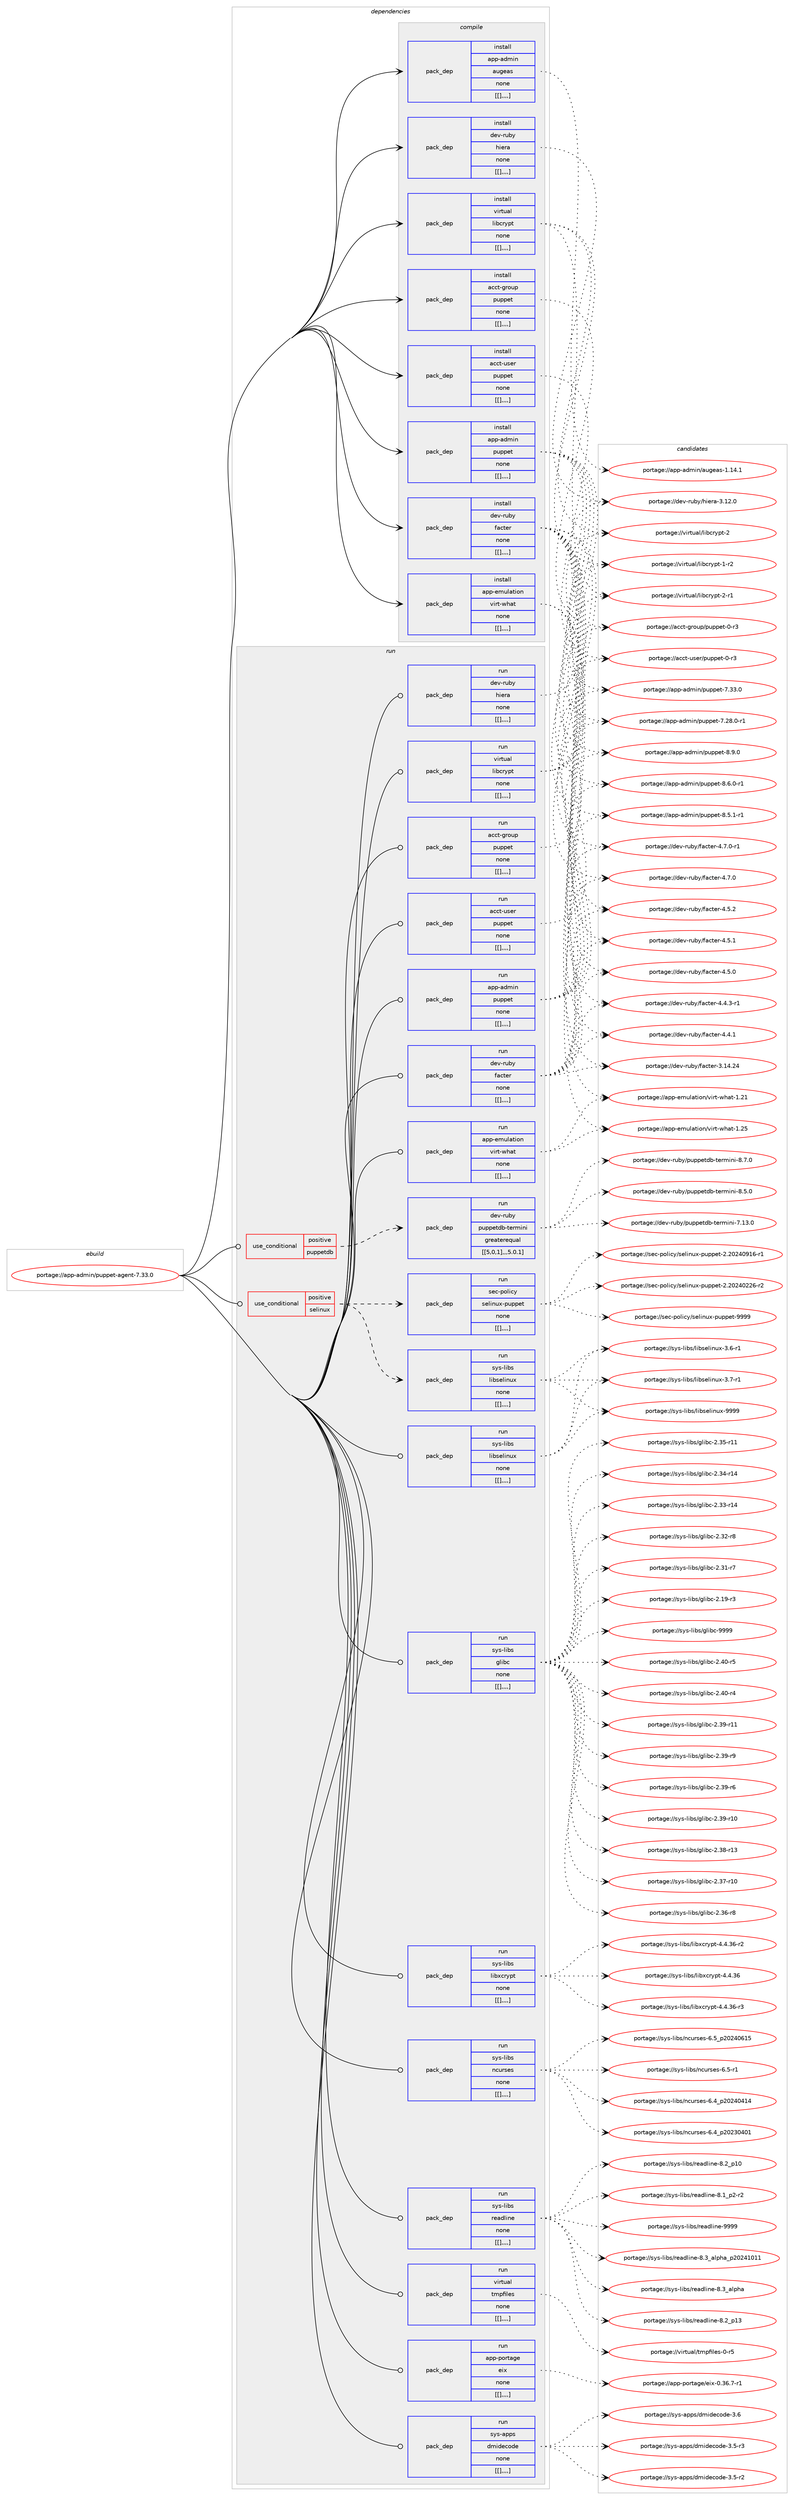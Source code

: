 digraph prolog {

# *************
# Graph options
# *************

newrank=true;
concentrate=true;
compound=true;
graph [rankdir=LR,fontname=Helvetica,fontsize=10,ranksep=1.5];#, ranksep=2.5, nodesep=0.2];
edge  [arrowhead=vee];
node  [fontname=Helvetica,fontsize=10];

# **********
# The ebuild
# **********

subgraph cluster_leftcol {
color=gray;
label=<<i>ebuild</i>>;
id [label="portage://app-admin/puppet-agent-7.33.0", color=red, width=4, href="../app-admin/puppet-agent-7.33.0.svg"];
}

# ****************
# The dependencies
# ****************

subgraph cluster_midcol {
color=gray;
label=<<i>dependencies</i>>;
subgraph cluster_compile {
fillcolor="#eeeeee";
style=filled;
label=<<i>compile</i>>;
subgraph pack2386 {
dependency3068 [label=<<TABLE BORDER="0" CELLBORDER="1" CELLSPACING="0" CELLPADDING="4" WIDTH="220"><TR><TD ROWSPAN="6" CELLPADDING="30">pack_dep</TD></TR><TR><TD WIDTH="110">install</TD></TR><TR><TD>acct-group</TD></TR><TR><TD>puppet</TD></TR><TR><TD>none</TD></TR><TR><TD>[[],,,,]</TD></TR></TABLE>>, shape=none, color=blue];
}
id:e -> dependency3068:w [weight=20,style="solid",arrowhead="vee"];
subgraph pack2415 {
dependency3106 [label=<<TABLE BORDER="0" CELLBORDER="1" CELLSPACING="0" CELLPADDING="4" WIDTH="220"><TR><TD ROWSPAN="6" CELLPADDING="30">pack_dep</TD></TR><TR><TD WIDTH="110">install</TD></TR><TR><TD>acct-user</TD></TR><TR><TD>puppet</TD></TR><TR><TD>none</TD></TR><TR><TD>[[],,,,]</TD></TR></TABLE>>, shape=none, color=blue];
}
id:e -> dependency3106:w [weight=20,style="solid",arrowhead="vee"];
subgraph pack2434 {
dependency3133 [label=<<TABLE BORDER="0" CELLBORDER="1" CELLSPACING="0" CELLPADDING="4" WIDTH="220"><TR><TD ROWSPAN="6" CELLPADDING="30">pack_dep</TD></TR><TR><TD WIDTH="110">install</TD></TR><TR><TD>app-admin</TD></TR><TR><TD>augeas</TD></TR><TR><TD>none</TD></TR><TR><TD>[[],,,,]</TD></TR></TABLE>>, shape=none, color=blue];
}
id:e -> dependency3133:w [weight=20,style="solid",arrowhead="vee"];
subgraph pack2467 {
dependency3174 [label=<<TABLE BORDER="0" CELLBORDER="1" CELLSPACING="0" CELLPADDING="4" WIDTH="220"><TR><TD ROWSPAN="6" CELLPADDING="30">pack_dep</TD></TR><TR><TD WIDTH="110">install</TD></TR><TR><TD>app-emulation</TD></TR><TR><TD>virt-what</TD></TR><TR><TD>none</TD></TR><TR><TD>[[],,,,]</TD></TR></TABLE>>, shape=none, color=blue];
}
id:e -> dependency3174:w [weight=20,style="solid",arrowhead="vee"];
subgraph pack2503 {
dependency3197 [label=<<TABLE BORDER="0" CELLBORDER="1" CELLSPACING="0" CELLPADDING="4" WIDTH="220"><TR><TD ROWSPAN="6" CELLPADDING="30">pack_dep</TD></TR><TR><TD WIDTH="110">install</TD></TR><TR><TD>virtual</TD></TR><TR><TD>libcrypt</TD></TR><TR><TD>none</TD></TR><TR><TD>[[],,,,]</TD></TR></TABLE>>, shape=none, color=blue];
}
id:e -> dependency3197:w [weight=20,style="solid",arrowhead="vee"];
subgraph pack2508 {
dependency3202 [label=<<TABLE BORDER="0" CELLBORDER="1" CELLSPACING="0" CELLPADDING="4" WIDTH="220"><TR><TD ROWSPAN="6" CELLPADDING="30">pack_dep</TD></TR><TR><TD WIDTH="110">install</TD></TR><TR><TD>app-admin</TD></TR><TR><TD>puppet</TD></TR><TR><TD>none</TD></TR><TR><TD>[[],,,,]</TD></TR></TABLE>>, shape=none, color=blue];
}
id:e -> dependency3202:w [weight=20,style="solid",arrowhead="vee"];
subgraph pack2553 {
dependency3313 [label=<<TABLE BORDER="0" CELLBORDER="1" CELLSPACING="0" CELLPADDING="4" WIDTH="220"><TR><TD ROWSPAN="6" CELLPADDING="30">pack_dep</TD></TR><TR><TD WIDTH="110">install</TD></TR><TR><TD>dev-ruby</TD></TR><TR><TD>facter</TD></TR><TR><TD>none</TD></TR><TR><TD>[[],,,,]</TD></TR></TABLE>>, shape=none, color=blue];
}
id:e -> dependency3313:w [weight=20,style="solid",arrowhead="vee"];
subgraph pack2602 {
dependency3413 [label=<<TABLE BORDER="0" CELLBORDER="1" CELLSPACING="0" CELLPADDING="4" WIDTH="220"><TR><TD ROWSPAN="6" CELLPADDING="30">pack_dep</TD></TR><TR><TD WIDTH="110">install</TD></TR><TR><TD>dev-ruby</TD></TR><TR><TD>hiera</TD></TR><TR><TD>none</TD></TR><TR><TD>[[],,,,]</TD></TR></TABLE>>, shape=none, color=blue];
}
id:e -> dependency3413:w [weight=20,style="solid",arrowhead="vee"];
}
subgraph cluster_compileandrun {
fillcolor="#eeeeee";
style=filled;
label=<<i>compile and run</i>>;
}
subgraph cluster_run {
fillcolor="#eeeeee";
style=filled;
label=<<i>run</i>>;
subgraph cond770 {
dependency3433 [label=<<TABLE BORDER="0" CELLBORDER="1" CELLSPACING="0" CELLPADDING="4"><TR><TD ROWSPAN="3" CELLPADDING="10">use_conditional</TD></TR><TR><TD>positive</TD></TR><TR><TD>puppetdb</TD></TR></TABLE>>, shape=none, color=red];
subgraph pack2673 {
dependency3475 [label=<<TABLE BORDER="0" CELLBORDER="1" CELLSPACING="0" CELLPADDING="4" WIDTH="220"><TR><TD ROWSPAN="6" CELLPADDING="30">pack_dep</TD></TR><TR><TD WIDTH="110">run</TD></TR><TR><TD>dev-ruby</TD></TR><TR><TD>puppetdb-termini</TD></TR><TR><TD>greaterequal</TD></TR><TR><TD>[[5,0,1],,,5.0.1]</TD></TR></TABLE>>, shape=none, color=blue];
}
dependency3433:e -> dependency3475:w [weight=20,style="dashed",arrowhead="vee"];
}
id:e -> dependency3433:w [weight=20,style="solid",arrowhead="odot"];
subgraph cond779 {
dependency3525 [label=<<TABLE BORDER="0" CELLBORDER="1" CELLSPACING="0" CELLPADDING="4"><TR><TD ROWSPAN="3" CELLPADDING="10">use_conditional</TD></TR><TR><TD>positive</TD></TR><TR><TD>selinux</TD></TR></TABLE>>, shape=none, color=red];
subgraph pack2750 {
dependency3679 [label=<<TABLE BORDER="0" CELLBORDER="1" CELLSPACING="0" CELLPADDING="4" WIDTH="220"><TR><TD ROWSPAN="6" CELLPADDING="30">pack_dep</TD></TR><TR><TD WIDTH="110">run</TD></TR><TR><TD>sys-libs</TD></TR><TR><TD>libselinux</TD></TR><TR><TD>none</TD></TR><TR><TD>[[],,,,]</TD></TR></TABLE>>, shape=none, color=blue];
}
dependency3525:e -> dependency3679:w [weight=20,style="dashed",arrowhead="vee"];
subgraph pack2895 {
dependency3812 [label=<<TABLE BORDER="0" CELLBORDER="1" CELLSPACING="0" CELLPADDING="4" WIDTH="220"><TR><TD ROWSPAN="6" CELLPADDING="30">pack_dep</TD></TR><TR><TD WIDTH="110">run</TD></TR><TR><TD>sec-policy</TD></TR><TR><TD>selinux-puppet</TD></TR><TR><TD>none</TD></TR><TR><TD>[[],,,,]</TD></TR></TABLE>>, shape=none, color=blue];
}
dependency3525:e -> dependency3812:w [weight=20,style="dashed",arrowhead="vee"];
}
id:e -> dependency3525:w [weight=20,style="solid",arrowhead="odot"];
subgraph pack2947 {
dependency3850 [label=<<TABLE BORDER="0" CELLBORDER="1" CELLSPACING="0" CELLPADDING="4" WIDTH="220"><TR><TD ROWSPAN="6" CELLPADDING="30">pack_dep</TD></TR><TR><TD WIDTH="110">run</TD></TR><TR><TD>acct-group</TD></TR><TR><TD>puppet</TD></TR><TR><TD>none</TD></TR><TR><TD>[[],,,,]</TD></TR></TABLE>>, shape=none, color=blue];
}
id:e -> dependency3850:w [weight=20,style="solid",arrowhead="odot"];
subgraph pack2971 {
dependency3872 [label=<<TABLE BORDER="0" CELLBORDER="1" CELLSPACING="0" CELLPADDING="4" WIDTH="220"><TR><TD ROWSPAN="6" CELLPADDING="30">pack_dep</TD></TR><TR><TD WIDTH="110">run</TD></TR><TR><TD>acct-user</TD></TR><TR><TD>puppet</TD></TR><TR><TD>none</TD></TR><TR><TD>[[],,,,]</TD></TR></TABLE>>, shape=none, color=blue];
}
id:e -> dependency3872:w [weight=20,style="solid",arrowhead="odot"];
subgraph pack2980 {
dependency3896 [label=<<TABLE BORDER="0" CELLBORDER="1" CELLSPACING="0" CELLPADDING="4" WIDTH="220"><TR><TD ROWSPAN="6" CELLPADDING="30">pack_dep</TD></TR><TR><TD WIDTH="110">run</TD></TR><TR><TD>app-emulation</TD></TR><TR><TD>virt-what</TD></TR><TR><TD>none</TD></TR><TR><TD>[[],,,,]</TD></TR></TABLE>>, shape=none, color=blue];
}
id:e -> dependency3896:w [weight=20,style="solid",arrowhead="odot"];
subgraph pack2983 {
dependency3900 [label=<<TABLE BORDER="0" CELLBORDER="1" CELLSPACING="0" CELLPADDING="4" WIDTH="220"><TR><TD ROWSPAN="6" CELLPADDING="30">pack_dep</TD></TR><TR><TD WIDTH="110">run</TD></TR><TR><TD>app-portage</TD></TR><TR><TD>eix</TD></TR><TR><TD>none</TD></TR><TR><TD>[[],,,,]</TD></TR></TABLE>>, shape=none, color=blue];
}
id:e -> dependency3900:w [weight=20,style="solid",arrowhead="odot"];
subgraph pack3000 {
dependency3949 [label=<<TABLE BORDER="0" CELLBORDER="1" CELLSPACING="0" CELLPADDING="4" WIDTH="220"><TR><TD ROWSPAN="6" CELLPADDING="30">pack_dep</TD></TR><TR><TD WIDTH="110">run</TD></TR><TR><TD>sys-apps</TD></TR><TR><TD>dmidecode</TD></TR><TR><TD>none</TD></TR><TR><TD>[[],,,,]</TD></TR></TABLE>>, shape=none, color=blue];
}
id:e -> dependency3949:w [weight=20,style="solid",arrowhead="odot"];
subgraph pack3026 {
dependency3952 [label=<<TABLE BORDER="0" CELLBORDER="1" CELLSPACING="0" CELLPADDING="4" WIDTH="220"><TR><TD ROWSPAN="6" CELLPADDING="30">pack_dep</TD></TR><TR><TD WIDTH="110">run</TD></TR><TR><TD>sys-libs</TD></TR><TR><TD>glibc</TD></TR><TR><TD>none</TD></TR><TR><TD>[[],,,,]</TD></TR></TABLE>>, shape=none, color=blue];
}
id:e -> dependency3952:w [weight=20,style="solid",arrowhead="odot"];
subgraph pack3043 {
dependency3983 [label=<<TABLE BORDER="0" CELLBORDER="1" CELLSPACING="0" CELLPADDING="4" WIDTH="220"><TR><TD ROWSPAN="6" CELLPADDING="30">pack_dep</TD></TR><TR><TD WIDTH="110">run</TD></TR><TR><TD>sys-libs</TD></TR><TR><TD>libselinux</TD></TR><TR><TD>none</TD></TR><TR><TD>[[],,,,]</TD></TR></TABLE>>, shape=none, color=blue];
}
id:e -> dependency3983:w [weight=20,style="solid",arrowhead="odot"];
subgraph pack3066 {
dependency4027 [label=<<TABLE BORDER="0" CELLBORDER="1" CELLSPACING="0" CELLPADDING="4" WIDTH="220"><TR><TD ROWSPAN="6" CELLPADDING="30">pack_dep</TD></TR><TR><TD WIDTH="110">run</TD></TR><TR><TD>sys-libs</TD></TR><TR><TD>libxcrypt</TD></TR><TR><TD>none</TD></TR><TR><TD>[[],,,,]</TD></TR></TABLE>>, shape=none, color=blue];
}
id:e -> dependency4027:w [weight=20,style="solid",arrowhead="odot"];
subgraph pack3100 {
dependency4101 [label=<<TABLE BORDER="0" CELLBORDER="1" CELLSPACING="0" CELLPADDING="4" WIDTH="220"><TR><TD ROWSPAN="6" CELLPADDING="30">pack_dep</TD></TR><TR><TD WIDTH="110">run</TD></TR><TR><TD>sys-libs</TD></TR><TR><TD>ncurses</TD></TR><TR><TD>none</TD></TR><TR><TD>[[],,,,]</TD></TR></TABLE>>, shape=none, color=blue];
}
id:e -> dependency4101:w [weight=20,style="solid",arrowhead="odot"];
subgraph pack3154 {
dependency4139 [label=<<TABLE BORDER="0" CELLBORDER="1" CELLSPACING="0" CELLPADDING="4" WIDTH="220"><TR><TD ROWSPAN="6" CELLPADDING="30">pack_dep</TD></TR><TR><TD WIDTH="110">run</TD></TR><TR><TD>sys-libs</TD></TR><TR><TD>readline</TD></TR><TR><TD>none</TD></TR><TR><TD>[[],,,,]</TD></TR></TABLE>>, shape=none, color=blue];
}
id:e -> dependency4139:w [weight=20,style="solid",arrowhead="odot"];
subgraph pack3173 {
dependency4227 [label=<<TABLE BORDER="0" CELLBORDER="1" CELLSPACING="0" CELLPADDING="4" WIDTH="220"><TR><TD ROWSPAN="6" CELLPADDING="30">pack_dep</TD></TR><TR><TD WIDTH="110">run</TD></TR><TR><TD>virtual</TD></TR><TR><TD>libcrypt</TD></TR><TR><TD>none</TD></TR><TR><TD>[[],,,,]</TD></TR></TABLE>>, shape=none, color=blue];
}
id:e -> dependency4227:w [weight=20,style="solid",arrowhead="odot"];
subgraph pack3218 {
dependency4249 [label=<<TABLE BORDER="0" CELLBORDER="1" CELLSPACING="0" CELLPADDING="4" WIDTH="220"><TR><TD ROWSPAN="6" CELLPADDING="30">pack_dep</TD></TR><TR><TD WIDTH="110">run</TD></TR><TR><TD>virtual</TD></TR><TR><TD>tmpfiles</TD></TR><TR><TD>none</TD></TR><TR><TD>[[],,,,]</TD></TR></TABLE>>, shape=none, color=blue];
}
id:e -> dependency4249:w [weight=20,style="solid",arrowhead="odot"];
subgraph pack3235 {
dependency4295 [label=<<TABLE BORDER="0" CELLBORDER="1" CELLSPACING="0" CELLPADDING="4" WIDTH="220"><TR><TD ROWSPAN="6" CELLPADDING="30">pack_dep</TD></TR><TR><TD WIDTH="110">run</TD></TR><TR><TD>app-admin</TD></TR><TR><TD>puppet</TD></TR><TR><TD>none</TD></TR><TR><TD>[[],,,,]</TD></TR></TABLE>>, shape=none, color=blue];
}
id:e -> dependency4295:w [weight=20,style="solid",arrowhead="odot"];
subgraph pack3262 {
dependency4317 [label=<<TABLE BORDER="0" CELLBORDER="1" CELLSPACING="0" CELLPADDING="4" WIDTH="220"><TR><TD ROWSPAN="6" CELLPADDING="30">pack_dep</TD></TR><TR><TD WIDTH="110">run</TD></TR><TR><TD>dev-ruby</TD></TR><TR><TD>facter</TD></TR><TR><TD>none</TD></TR><TR><TD>[[],,,,]</TD></TR></TABLE>>, shape=none, color=blue];
}
id:e -> dependency4317:w [weight=20,style="solid",arrowhead="odot"];
subgraph pack3291 {
dependency4355 [label=<<TABLE BORDER="0" CELLBORDER="1" CELLSPACING="0" CELLPADDING="4" WIDTH="220"><TR><TD ROWSPAN="6" CELLPADDING="30">pack_dep</TD></TR><TR><TD WIDTH="110">run</TD></TR><TR><TD>dev-ruby</TD></TR><TR><TD>hiera</TD></TR><TR><TD>none</TD></TR><TR><TD>[[],,,,]</TD></TR></TABLE>>, shape=none, color=blue];
}
id:e -> dependency4355:w [weight=20,style="solid",arrowhead="odot"];
}
}

# **************
# The candidates
# **************

subgraph cluster_choices {
rank=same;
color=gray;
label=<<i>candidates</i>>;

subgraph choice2706 {
color=black;
nodesep=1;
choice979999116451031141111171124711211711211210111645484511451 [label="portage://acct-group/puppet-0-r3", color=red, width=4,href="../acct-group/puppet-0-r3.svg"];
dependency3068:e -> choice979999116451031141111171124711211711211210111645484511451:w [style=dotted,weight="100"];
}
subgraph choice2726 {
color=black;
nodesep=1;
choice979999116451171151011144711211711211210111645484511451 [label="portage://acct-user/puppet-0-r3", color=red, width=4,href="../acct-user/puppet-0-r3.svg"];
dependency3106:e -> choice979999116451171151011144711211711211210111645484511451:w [style=dotted,weight="100"];
}
subgraph choice2727 {
color=black;
nodesep=1;
choice97112112459710010910511047971171031019711545494649524649 [label="portage://app-admin/augeas-1.14.1", color=red, width=4,href="../app-admin/augeas-1.14.1.svg"];
dependency3133:e -> choice97112112459710010910511047971171031019711545494649524649:w [style=dotted,weight="100"];
}
subgraph choice2729 {
color=black;
nodesep=1;
choice9711211245101109117108971161051111104711810511411645119104971164549465053 [label="portage://app-emulation/virt-what-1.25", color=red, width=4,href="../app-emulation/virt-what-1.25.svg"];
choice9711211245101109117108971161051111104711810511411645119104971164549465049 [label="portage://app-emulation/virt-what-1.21", color=red, width=4,href="../app-emulation/virt-what-1.21.svg"];
dependency3174:e -> choice9711211245101109117108971161051111104711810511411645119104971164549465053:w [style=dotted,weight="100"];
dependency3174:e -> choice9711211245101109117108971161051111104711810511411645119104971164549465049:w [style=dotted,weight="100"];
}
subgraph choice2738 {
color=black;
nodesep=1;
choice1181051141161179710847108105989911412111211645504511449 [label="portage://virtual/libcrypt-2-r1", color=red, width=4,href="../virtual/libcrypt-2-r1.svg"];
choice118105114116117971084710810598991141211121164550 [label="portage://virtual/libcrypt-2", color=red, width=4,href="../virtual/libcrypt-2.svg"];
choice1181051141161179710847108105989911412111211645494511450 [label="portage://virtual/libcrypt-1-r2", color=red, width=4,href="../virtual/libcrypt-1-r2.svg"];
dependency3197:e -> choice1181051141161179710847108105989911412111211645504511449:w [style=dotted,weight="100"];
dependency3197:e -> choice118105114116117971084710810598991141211121164550:w [style=dotted,weight="100"];
dependency3197:e -> choice1181051141161179710847108105989911412111211645494511450:w [style=dotted,weight="100"];
}
subgraph choice2761 {
color=black;
nodesep=1;
choice97112112459710010910511047112117112112101116455646574648 [label="portage://app-admin/puppet-8.9.0", color=red, width=4,href="../app-admin/puppet-8.9.0.svg"];
choice971121124597100109105110471121171121121011164556465446484511449 [label="portage://app-admin/puppet-8.6.0-r1", color=red, width=4,href="../app-admin/puppet-8.6.0-r1.svg"];
choice971121124597100109105110471121171121121011164556465346494511449 [label="portage://app-admin/puppet-8.5.1-r1", color=red, width=4,href="../app-admin/puppet-8.5.1-r1.svg"];
choice9711211245971001091051104711211711211210111645554651514648 [label="portage://app-admin/puppet-7.33.0", color=red, width=4,href="../app-admin/puppet-7.33.0.svg"];
choice97112112459710010910511047112117112112101116455546505646484511449 [label="portage://app-admin/puppet-7.28.0-r1", color=red, width=4,href="../app-admin/puppet-7.28.0-r1.svg"];
dependency3202:e -> choice97112112459710010910511047112117112112101116455646574648:w [style=dotted,weight="100"];
dependency3202:e -> choice971121124597100109105110471121171121121011164556465446484511449:w [style=dotted,weight="100"];
dependency3202:e -> choice971121124597100109105110471121171121121011164556465346494511449:w [style=dotted,weight="100"];
dependency3202:e -> choice9711211245971001091051104711211711211210111645554651514648:w [style=dotted,weight="100"];
dependency3202:e -> choice97112112459710010910511047112117112112101116455546505646484511449:w [style=dotted,weight="100"];
}
subgraph choice2776 {
color=black;
nodesep=1;
choice10010111845114117981214710297991161011144552465546484511449 [label="portage://dev-ruby/facter-4.7.0-r1", color=red, width=4,href="../dev-ruby/facter-4.7.0-r1.svg"];
choice1001011184511411798121471029799116101114455246554648 [label="portage://dev-ruby/facter-4.7.0", color=red, width=4,href="../dev-ruby/facter-4.7.0.svg"];
choice1001011184511411798121471029799116101114455246534650 [label="portage://dev-ruby/facter-4.5.2", color=red, width=4,href="../dev-ruby/facter-4.5.2.svg"];
choice1001011184511411798121471029799116101114455246534649 [label="portage://dev-ruby/facter-4.5.1", color=red, width=4,href="../dev-ruby/facter-4.5.1.svg"];
choice1001011184511411798121471029799116101114455246534648 [label="portage://dev-ruby/facter-4.5.0", color=red, width=4,href="../dev-ruby/facter-4.5.0.svg"];
choice10010111845114117981214710297991161011144552465246514511449 [label="portage://dev-ruby/facter-4.4.3-r1", color=red, width=4,href="../dev-ruby/facter-4.4.3-r1.svg"];
choice1001011184511411798121471029799116101114455246524649 [label="portage://dev-ruby/facter-4.4.1", color=red, width=4,href="../dev-ruby/facter-4.4.1.svg"];
choice10010111845114117981214710297991161011144551464952465052 [label="portage://dev-ruby/facter-3.14.24", color=red, width=4,href="../dev-ruby/facter-3.14.24.svg"];
dependency3313:e -> choice10010111845114117981214710297991161011144552465546484511449:w [style=dotted,weight="100"];
dependency3313:e -> choice1001011184511411798121471029799116101114455246554648:w [style=dotted,weight="100"];
dependency3313:e -> choice1001011184511411798121471029799116101114455246534650:w [style=dotted,weight="100"];
dependency3313:e -> choice1001011184511411798121471029799116101114455246534649:w [style=dotted,weight="100"];
dependency3313:e -> choice1001011184511411798121471029799116101114455246534648:w [style=dotted,weight="100"];
dependency3313:e -> choice10010111845114117981214710297991161011144552465246514511449:w [style=dotted,weight="100"];
dependency3313:e -> choice1001011184511411798121471029799116101114455246524649:w [style=dotted,weight="100"];
dependency3313:e -> choice10010111845114117981214710297991161011144551464952465052:w [style=dotted,weight="100"];
}
subgraph choice2782 {
color=black;
nodesep=1;
choice1001011184511411798121471041051011149745514649504648 [label="portage://dev-ruby/hiera-3.12.0", color=red, width=4,href="../dev-ruby/hiera-3.12.0.svg"];
dependency3413:e -> choice1001011184511411798121471041051011149745514649504648:w [style=dotted,weight="100"];
}
subgraph choice2785 {
color=black;
nodesep=1;
choice1001011184511411798121471121171121121011161009845116101114109105110105455646554648 [label="portage://dev-ruby/puppetdb-termini-8.7.0", color=red, width=4,href="../dev-ruby/puppetdb-termini-8.7.0.svg"];
choice1001011184511411798121471121171121121011161009845116101114109105110105455646534648 [label="portage://dev-ruby/puppetdb-termini-8.5.0", color=red, width=4,href="../dev-ruby/puppetdb-termini-8.5.0.svg"];
choice100101118451141179812147112117112112101116100984511610111410910511010545554649514648 [label="portage://dev-ruby/puppetdb-termini-7.13.0", color=red, width=4,href="../dev-ruby/puppetdb-termini-7.13.0.svg"];
dependency3475:e -> choice1001011184511411798121471121171121121011161009845116101114109105110105455646554648:w [style=dotted,weight="100"];
dependency3475:e -> choice1001011184511411798121471121171121121011161009845116101114109105110105455646534648:w [style=dotted,weight="100"];
dependency3475:e -> choice100101118451141179812147112117112112101116100984511610111410910511010545554649514648:w [style=dotted,weight="100"];
}
subgraph choice2801 {
color=black;
nodesep=1;
choice115121115451081059811547108105981151011081051101171204557575757 [label="portage://sys-libs/libselinux-9999", color=red, width=4,href="../sys-libs/libselinux-9999.svg"];
choice11512111545108105981154710810598115101108105110117120455146554511449 [label="portage://sys-libs/libselinux-3.7-r1", color=red, width=4,href="../sys-libs/libselinux-3.7-r1.svg"];
choice11512111545108105981154710810598115101108105110117120455146544511449 [label="portage://sys-libs/libselinux-3.6-r1", color=red, width=4,href="../sys-libs/libselinux-3.6-r1.svg"];
dependency3679:e -> choice115121115451081059811547108105981151011081051101171204557575757:w [style=dotted,weight="100"];
dependency3679:e -> choice11512111545108105981154710810598115101108105110117120455146554511449:w [style=dotted,weight="100"];
dependency3679:e -> choice11512111545108105981154710810598115101108105110117120455146544511449:w [style=dotted,weight="100"];
}
subgraph choice2806 {
color=black;
nodesep=1;
choice11510199451121111081059912147115101108105110117120451121171121121011164557575757 [label="portage://sec-policy/selinux-puppet-9999", color=red, width=4,href="../sec-policy/selinux-puppet-9999.svg"];
choice115101994511211110810599121471151011081051101171204511211711211210111645504650485052485749544511449 [label="portage://sec-policy/selinux-puppet-2.20240916-r1", color=red, width=4,href="../sec-policy/selinux-puppet-2.20240916-r1.svg"];
choice115101994511211110810599121471151011081051101171204511211711211210111645504650485052485050544511450 [label="portage://sec-policy/selinux-puppet-2.20240226-r2", color=red, width=4,href="../sec-policy/selinux-puppet-2.20240226-r2.svg"];
dependency3812:e -> choice11510199451121111081059912147115101108105110117120451121171121121011164557575757:w [style=dotted,weight="100"];
dependency3812:e -> choice115101994511211110810599121471151011081051101171204511211711211210111645504650485052485749544511449:w [style=dotted,weight="100"];
dependency3812:e -> choice115101994511211110810599121471151011081051101171204511211711211210111645504650485052485050544511450:w [style=dotted,weight="100"];
}
subgraph choice2830 {
color=black;
nodesep=1;
choice979999116451031141111171124711211711211210111645484511451 [label="portage://acct-group/puppet-0-r3", color=red, width=4,href="../acct-group/puppet-0-r3.svg"];
dependency3850:e -> choice979999116451031141111171124711211711211210111645484511451:w [style=dotted,weight="100"];
}
subgraph choice2841 {
color=black;
nodesep=1;
choice979999116451171151011144711211711211210111645484511451 [label="portage://acct-user/puppet-0-r3", color=red, width=4,href="../acct-user/puppet-0-r3.svg"];
dependency3872:e -> choice979999116451171151011144711211711211210111645484511451:w [style=dotted,weight="100"];
}
subgraph choice2842 {
color=black;
nodesep=1;
choice9711211245101109117108971161051111104711810511411645119104971164549465053 [label="portage://app-emulation/virt-what-1.25", color=red, width=4,href="../app-emulation/virt-what-1.25.svg"];
choice9711211245101109117108971161051111104711810511411645119104971164549465049 [label="portage://app-emulation/virt-what-1.21", color=red, width=4,href="../app-emulation/virt-what-1.21.svg"];
dependency3896:e -> choice9711211245101109117108971161051111104711810511411645119104971164549465053:w [style=dotted,weight="100"];
dependency3896:e -> choice9711211245101109117108971161051111104711810511411645119104971164549465049:w [style=dotted,weight="100"];
}
subgraph choice2848 {
color=black;
nodesep=1;
choice97112112451121111141169710310147101105120454846515446554511449 [label="portage://app-portage/eix-0.36.7-r1", color=red, width=4,href="../app-portage/eix-0.36.7-r1.svg"];
dependency3900:e -> choice97112112451121111141169710310147101105120454846515446554511449:w [style=dotted,weight="100"];
}
subgraph choice2850 {
color=black;
nodesep=1;
choice1151211154597112112115471001091051001019911110010145514654 [label="portage://sys-apps/dmidecode-3.6", color=red, width=4,href="../sys-apps/dmidecode-3.6.svg"];
choice11512111545971121121154710010910510010199111100101455146534511451 [label="portage://sys-apps/dmidecode-3.5-r3", color=red, width=4,href="../sys-apps/dmidecode-3.5-r3.svg"];
choice11512111545971121121154710010910510010199111100101455146534511450 [label="portage://sys-apps/dmidecode-3.5-r2", color=red, width=4,href="../sys-apps/dmidecode-3.5-r2.svg"];
dependency3949:e -> choice1151211154597112112115471001091051001019911110010145514654:w [style=dotted,weight="100"];
dependency3949:e -> choice11512111545971121121154710010910510010199111100101455146534511451:w [style=dotted,weight="100"];
dependency3949:e -> choice11512111545971121121154710010910510010199111100101455146534511450:w [style=dotted,weight="100"];
}
subgraph choice2859 {
color=black;
nodesep=1;
choice11512111545108105981154710310810598994557575757 [label="portage://sys-libs/glibc-9999", color=red, width=4,href="../sys-libs/glibc-9999.svg"];
choice115121115451081059811547103108105989945504652484511453 [label="portage://sys-libs/glibc-2.40-r5", color=red, width=4,href="../sys-libs/glibc-2.40-r5.svg"];
choice115121115451081059811547103108105989945504652484511452 [label="portage://sys-libs/glibc-2.40-r4", color=red, width=4,href="../sys-libs/glibc-2.40-r4.svg"];
choice115121115451081059811547103108105989945504651574511457 [label="portage://sys-libs/glibc-2.39-r9", color=red, width=4,href="../sys-libs/glibc-2.39-r9.svg"];
choice115121115451081059811547103108105989945504651574511454 [label="portage://sys-libs/glibc-2.39-r6", color=red, width=4,href="../sys-libs/glibc-2.39-r6.svg"];
choice11512111545108105981154710310810598994550465157451144949 [label="portage://sys-libs/glibc-2.39-r11", color=red, width=4,href="../sys-libs/glibc-2.39-r11.svg"];
choice11512111545108105981154710310810598994550465157451144948 [label="portage://sys-libs/glibc-2.39-r10", color=red, width=4,href="../sys-libs/glibc-2.39-r10.svg"];
choice11512111545108105981154710310810598994550465156451144951 [label="portage://sys-libs/glibc-2.38-r13", color=red, width=4,href="../sys-libs/glibc-2.38-r13.svg"];
choice11512111545108105981154710310810598994550465155451144948 [label="portage://sys-libs/glibc-2.37-r10", color=red, width=4,href="../sys-libs/glibc-2.37-r10.svg"];
choice115121115451081059811547103108105989945504651544511456 [label="portage://sys-libs/glibc-2.36-r8", color=red, width=4,href="../sys-libs/glibc-2.36-r8.svg"];
choice11512111545108105981154710310810598994550465153451144949 [label="portage://sys-libs/glibc-2.35-r11", color=red, width=4,href="../sys-libs/glibc-2.35-r11.svg"];
choice11512111545108105981154710310810598994550465152451144952 [label="portage://sys-libs/glibc-2.34-r14", color=red, width=4,href="../sys-libs/glibc-2.34-r14.svg"];
choice11512111545108105981154710310810598994550465151451144952 [label="portage://sys-libs/glibc-2.33-r14", color=red, width=4,href="../sys-libs/glibc-2.33-r14.svg"];
choice115121115451081059811547103108105989945504651504511456 [label="portage://sys-libs/glibc-2.32-r8", color=red, width=4,href="../sys-libs/glibc-2.32-r8.svg"];
choice115121115451081059811547103108105989945504651494511455 [label="portage://sys-libs/glibc-2.31-r7", color=red, width=4,href="../sys-libs/glibc-2.31-r7.svg"];
choice115121115451081059811547103108105989945504649574511451 [label="portage://sys-libs/glibc-2.19-r3", color=red, width=4,href="../sys-libs/glibc-2.19-r3.svg"];
dependency3952:e -> choice11512111545108105981154710310810598994557575757:w [style=dotted,weight="100"];
dependency3952:e -> choice115121115451081059811547103108105989945504652484511453:w [style=dotted,weight="100"];
dependency3952:e -> choice115121115451081059811547103108105989945504652484511452:w [style=dotted,weight="100"];
dependency3952:e -> choice115121115451081059811547103108105989945504651574511457:w [style=dotted,weight="100"];
dependency3952:e -> choice115121115451081059811547103108105989945504651574511454:w [style=dotted,weight="100"];
dependency3952:e -> choice11512111545108105981154710310810598994550465157451144949:w [style=dotted,weight="100"];
dependency3952:e -> choice11512111545108105981154710310810598994550465157451144948:w [style=dotted,weight="100"];
dependency3952:e -> choice11512111545108105981154710310810598994550465156451144951:w [style=dotted,weight="100"];
dependency3952:e -> choice11512111545108105981154710310810598994550465155451144948:w [style=dotted,weight="100"];
dependency3952:e -> choice115121115451081059811547103108105989945504651544511456:w [style=dotted,weight="100"];
dependency3952:e -> choice11512111545108105981154710310810598994550465153451144949:w [style=dotted,weight="100"];
dependency3952:e -> choice11512111545108105981154710310810598994550465152451144952:w [style=dotted,weight="100"];
dependency3952:e -> choice11512111545108105981154710310810598994550465151451144952:w [style=dotted,weight="100"];
dependency3952:e -> choice115121115451081059811547103108105989945504651504511456:w [style=dotted,weight="100"];
dependency3952:e -> choice115121115451081059811547103108105989945504651494511455:w [style=dotted,weight="100"];
dependency3952:e -> choice115121115451081059811547103108105989945504649574511451:w [style=dotted,weight="100"];
}
subgraph choice2865 {
color=black;
nodesep=1;
choice115121115451081059811547108105981151011081051101171204557575757 [label="portage://sys-libs/libselinux-9999", color=red, width=4,href="../sys-libs/libselinux-9999.svg"];
choice11512111545108105981154710810598115101108105110117120455146554511449 [label="portage://sys-libs/libselinux-3.7-r1", color=red, width=4,href="../sys-libs/libselinux-3.7-r1.svg"];
choice11512111545108105981154710810598115101108105110117120455146544511449 [label="portage://sys-libs/libselinux-3.6-r1", color=red, width=4,href="../sys-libs/libselinux-3.6-r1.svg"];
dependency3983:e -> choice115121115451081059811547108105981151011081051101171204557575757:w [style=dotted,weight="100"];
dependency3983:e -> choice11512111545108105981154710810598115101108105110117120455146554511449:w [style=dotted,weight="100"];
dependency3983:e -> choice11512111545108105981154710810598115101108105110117120455146544511449:w [style=dotted,weight="100"];
}
subgraph choice2867 {
color=black;
nodesep=1;
choice1151211154510810598115471081059812099114121112116455246524651544511451 [label="portage://sys-libs/libxcrypt-4.4.36-r3", color=red, width=4,href="../sys-libs/libxcrypt-4.4.36-r3.svg"];
choice1151211154510810598115471081059812099114121112116455246524651544511450 [label="portage://sys-libs/libxcrypt-4.4.36-r2", color=red, width=4,href="../sys-libs/libxcrypt-4.4.36-r2.svg"];
choice115121115451081059811547108105981209911412111211645524652465154 [label="portage://sys-libs/libxcrypt-4.4.36", color=red, width=4,href="../sys-libs/libxcrypt-4.4.36.svg"];
dependency4027:e -> choice1151211154510810598115471081059812099114121112116455246524651544511451:w [style=dotted,weight="100"];
dependency4027:e -> choice1151211154510810598115471081059812099114121112116455246524651544511450:w [style=dotted,weight="100"];
dependency4027:e -> choice115121115451081059811547108105981209911412111211645524652465154:w [style=dotted,weight="100"];
}
subgraph choice2873 {
color=black;
nodesep=1;
choice1151211154510810598115471109911711411510111545544653951125048505248544953 [label="portage://sys-libs/ncurses-6.5_p20240615", color=red, width=4,href="../sys-libs/ncurses-6.5_p20240615.svg"];
choice11512111545108105981154711099117114115101115455446534511449 [label="portage://sys-libs/ncurses-6.5-r1", color=red, width=4,href="../sys-libs/ncurses-6.5-r1.svg"];
choice1151211154510810598115471109911711411510111545544652951125048505248524952 [label="portage://sys-libs/ncurses-6.4_p20240414", color=red, width=4,href="../sys-libs/ncurses-6.4_p20240414.svg"];
choice1151211154510810598115471109911711411510111545544652951125048505148524849 [label="portage://sys-libs/ncurses-6.4_p20230401", color=red, width=4,href="../sys-libs/ncurses-6.4_p20230401.svg"];
dependency4101:e -> choice1151211154510810598115471109911711411510111545544653951125048505248544953:w [style=dotted,weight="100"];
dependency4101:e -> choice11512111545108105981154711099117114115101115455446534511449:w [style=dotted,weight="100"];
dependency4101:e -> choice1151211154510810598115471109911711411510111545544652951125048505248524952:w [style=dotted,weight="100"];
dependency4101:e -> choice1151211154510810598115471109911711411510111545544652951125048505148524849:w [style=dotted,weight="100"];
}
subgraph choice2897 {
color=black;
nodesep=1;
choice115121115451081059811547114101971001081051101014557575757 [label="portage://sys-libs/readline-9999", color=red, width=4,href="../sys-libs/readline-9999.svg"];
choice1151211154510810598115471141019710010810511010145564651959710811210497951125048505249484949 [label="portage://sys-libs/readline-8.3_alpha_p20241011", color=red, width=4,href="../sys-libs/readline-8.3_alpha_p20241011.svg"];
choice1151211154510810598115471141019710010810511010145564651959710811210497 [label="portage://sys-libs/readline-8.3_alpha", color=red, width=4,href="../sys-libs/readline-8.3_alpha.svg"];
choice1151211154510810598115471141019710010810511010145564650951124951 [label="portage://sys-libs/readline-8.2_p13", color=red, width=4,href="../sys-libs/readline-8.2_p13.svg"];
choice1151211154510810598115471141019710010810511010145564650951124948 [label="portage://sys-libs/readline-8.2_p10", color=red, width=4,href="../sys-libs/readline-8.2_p10.svg"];
choice115121115451081059811547114101971001081051101014556464995112504511450 [label="portage://sys-libs/readline-8.1_p2-r2", color=red, width=4,href="../sys-libs/readline-8.1_p2-r2.svg"];
dependency4139:e -> choice115121115451081059811547114101971001081051101014557575757:w [style=dotted,weight="100"];
dependency4139:e -> choice1151211154510810598115471141019710010810511010145564651959710811210497951125048505249484949:w [style=dotted,weight="100"];
dependency4139:e -> choice1151211154510810598115471141019710010810511010145564651959710811210497:w [style=dotted,weight="100"];
dependency4139:e -> choice1151211154510810598115471141019710010810511010145564650951124951:w [style=dotted,weight="100"];
dependency4139:e -> choice1151211154510810598115471141019710010810511010145564650951124948:w [style=dotted,weight="100"];
dependency4139:e -> choice115121115451081059811547114101971001081051101014556464995112504511450:w [style=dotted,weight="100"];
}
subgraph choice2915 {
color=black;
nodesep=1;
choice1181051141161179710847108105989911412111211645504511449 [label="portage://virtual/libcrypt-2-r1", color=red, width=4,href="../virtual/libcrypt-2-r1.svg"];
choice118105114116117971084710810598991141211121164550 [label="portage://virtual/libcrypt-2", color=red, width=4,href="../virtual/libcrypt-2.svg"];
choice1181051141161179710847108105989911412111211645494511450 [label="portage://virtual/libcrypt-1-r2", color=red, width=4,href="../virtual/libcrypt-1-r2.svg"];
dependency4227:e -> choice1181051141161179710847108105989911412111211645504511449:w [style=dotted,weight="100"];
dependency4227:e -> choice118105114116117971084710810598991141211121164550:w [style=dotted,weight="100"];
dependency4227:e -> choice1181051141161179710847108105989911412111211645494511450:w [style=dotted,weight="100"];
}
subgraph choice2952 {
color=black;
nodesep=1;
choice118105114116117971084711610911210210510810111545484511453 [label="portage://virtual/tmpfiles-0-r5", color=red, width=4,href="../virtual/tmpfiles-0-r5.svg"];
dependency4249:e -> choice118105114116117971084711610911210210510810111545484511453:w [style=dotted,weight="100"];
}
subgraph choice2953 {
color=black;
nodesep=1;
choice97112112459710010910511047112117112112101116455646574648 [label="portage://app-admin/puppet-8.9.0", color=red, width=4,href="../app-admin/puppet-8.9.0.svg"];
choice971121124597100109105110471121171121121011164556465446484511449 [label="portage://app-admin/puppet-8.6.0-r1", color=red, width=4,href="../app-admin/puppet-8.6.0-r1.svg"];
choice971121124597100109105110471121171121121011164556465346494511449 [label="portage://app-admin/puppet-8.5.1-r1", color=red, width=4,href="../app-admin/puppet-8.5.1-r1.svg"];
choice9711211245971001091051104711211711211210111645554651514648 [label="portage://app-admin/puppet-7.33.0", color=red, width=4,href="../app-admin/puppet-7.33.0.svg"];
choice97112112459710010910511047112117112112101116455546505646484511449 [label="portage://app-admin/puppet-7.28.0-r1", color=red, width=4,href="../app-admin/puppet-7.28.0-r1.svg"];
dependency4295:e -> choice97112112459710010910511047112117112112101116455646574648:w [style=dotted,weight="100"];
dependency4295:e -> choice971121124597100109105110471121171121121011164556465446484511449:w [style=dotted,weight="100"];
dependency4295:e -> choice971121124597100109105110471121171121121011164556465346494511449:w [style=dotted,weight="100"];
dependency4295:e -> choice9711211245971001091051104711211711211210111645554651514648:w [style=dotted,weight="100"];
dependency4295:e -> choice97112112459710010910511047112117112112101116455546505646484511449:w [style=dotted,weight="100"];
}
subgraph choice2965 {
color=black;
nodesep=1;
choice10010111845114117981214710297991161011144552465546484511449 [label="portage://dev-ruby/facter-4.7.0-r1", color=red, width=4,href="../dev-ruby/facter-4.7.0-r1.svg"];
choice1001011184511411798121471029799116101114455246554648 [label="portage://dev-ruby/facter-4.7.0", color=red, width=4,href="../dev-ruby/facter-4.7.0.svg"];
choice1001011184511411798121471029799116101114455246534650 [label="portage://dev-ruby/facter-4.5.2", color=red, width=4,href="../dev-ruby/facter-4.5.2.svg"];
choice1001011184511411798121471029799116101114455246534649 [label="portage://dev-ruby/facter-4.5.1", color=red, width=4,href="../dev-ruby/facter-4.5.1.svg"];
choice1001011184511411798121471029799116101114455246534648 [label="portage://dev-ruby/facter-4.5.0", color=red, width=4,href="../dev-ruby/facter-4.5.0.svg"];
choice10010111845114117981214710297991161011144552465246514511449 [label="portage://dev-ruby/facter-4.4.3-r1", color=red, width=4,href="../dev-ruby/facter-4.4.3-r1.svg"];
choice1001011184511411798121471029799116101114455246524649 [label="portage://dev-ruby/facter-4.4.1", color=red, width=4,href="../dev-ruby/facter-4.4.1.svg"];
choice10010111845114117981214710297991161011144551464952465052 [label="portage://dev-ruby/facter-3.14.24", color=red, width=4,href="../dev-ruby/facter-3.14.24.svg"];
dependency4317:e -> choice10010111845114117981214710297991161011144552465546484511449:w [style=dotted,weight="100"];
dependency4317:e -> choice1001011184511411798121471029799116101114455246554648:w [style=dotted,weight="100"];
dependency4317:e -> choice1001011184511411798121471029799116101114455246534650:w [style=dotted,weight="100"];
dependency4317:e -> choice1001011184511411798121471029799116101114455246534649:w [style=dotted,weight="100"];
dependency4317:e -> choice1001011184511411798121471029799116101114455246534648:w [style=dotted,weight="100"];
dependency4317:e -> choice10010111845114117981214710297991161011144552465246514511449:w [style=dotted,weight="100"];
dependency4317:e -> choice1001011184511411798121471029799116101114455246524649:w [style=dotted,weight="100"];
dependency4317:e -> choice10010111845114117981214710297991161011144551464952465052:w [style=dotted,weight="100"];
}
subgraph choice2979 {
color=black;
nodesep=1;
choice1001011184511411798121471041051011149745514649504648 [label="portage://dev-ruby/hiera-3.12.0", color=red, width=4,href="../dev-ruby/hiera-3.12.0.svg"];
dependency4355:e -> choice1001011184511411798121471041051011149745514649504648:w [style=dotted,weight="100"];
}
}

}

